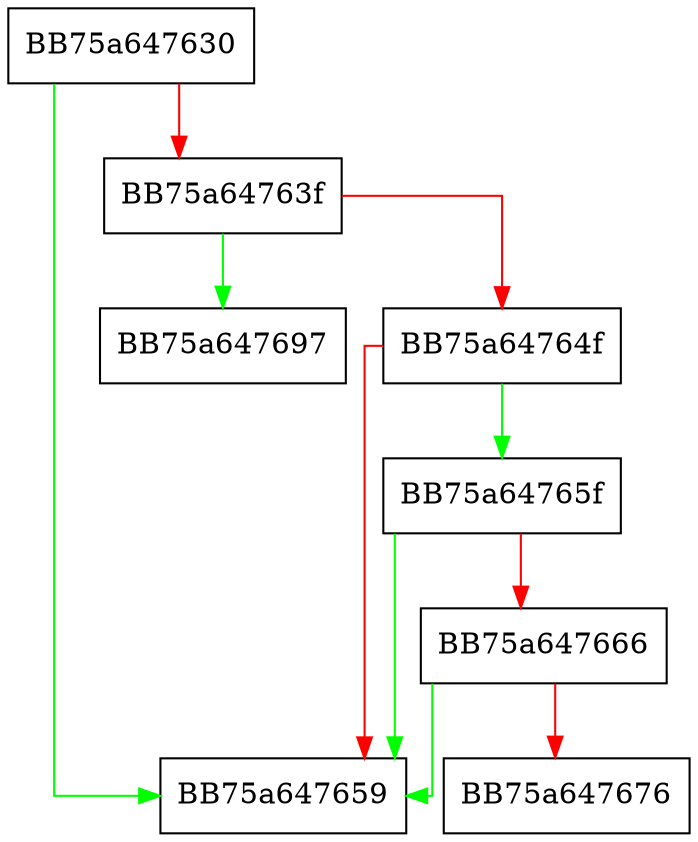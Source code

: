 digraph underflow {
  node [shape="box"];
  graph [splines=ortho];
  BB75a647630 -> BB75a647659 [color="green"];
  BB75a647630 -> BB75a64763f [color="red"];
  BB75a64763f -> BB75a647697 [color="green"];
  BB75a64763f -> BB75a64764f [color="red"];
  BB75a64764f -> BB75a64765f [color="green"];
  BB75a64764f -> BB75a647659 [color="red"];
  BB75a64765f -> BB75a647659 [color="green"];
  BB75a64765f -> BB75a647666 [color="red"];
  BB75a647666 -> BB75a647659 [color="green"];
  BB75a647666 -> BB75a647676 [color="red"];
}